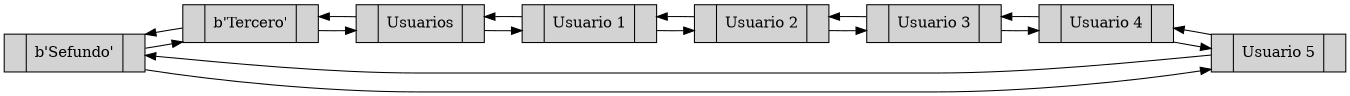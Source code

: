 digraph ListaCircular { rankdir=LR 
 size="9,9"
node[shape=record,style=filled] 
 "b'Sefundo'"[label ="{|b'Sefundo'|}"]
 "b'Tercero'"[label ="{|b'Tercero'|}"]
 "﻿Usuarios
"[label ="{|﻿Usuarios
|}"]
 "Usuario 1
"[label ="{|Usuario 1
|}"]
 "Usuario 2
"[label ="{|Usuario 2
|}"]
 "Usuario 3
"[label ="{|Usuario 3
|}"]
 "Usuario 4
"[label ="{|Usuario 4
|}"]
 "Usuario 5
"[label ="{|Usuario 5
|}"]
  "b'Sefundo'" -> "b'Tercero'"  -> "﻿Usuarios
"  -> "Usuario 1
"  -> "Usuario 2
"  -> "Usuario 3
"  -> "Usuario 4
"  -> "Usuario 5
"  -> "b'Sefundo'" 
 "Usuario 5
" -> "Usuario 4
"  -> "Usuario 3
"  -> "Usuario 2
"  -> "Usuario 1
"  -> "﻿Usuarios
"  -> "b'Tercero'"  -> "b'Sefundo'"  -> "Usuario 5
"  }